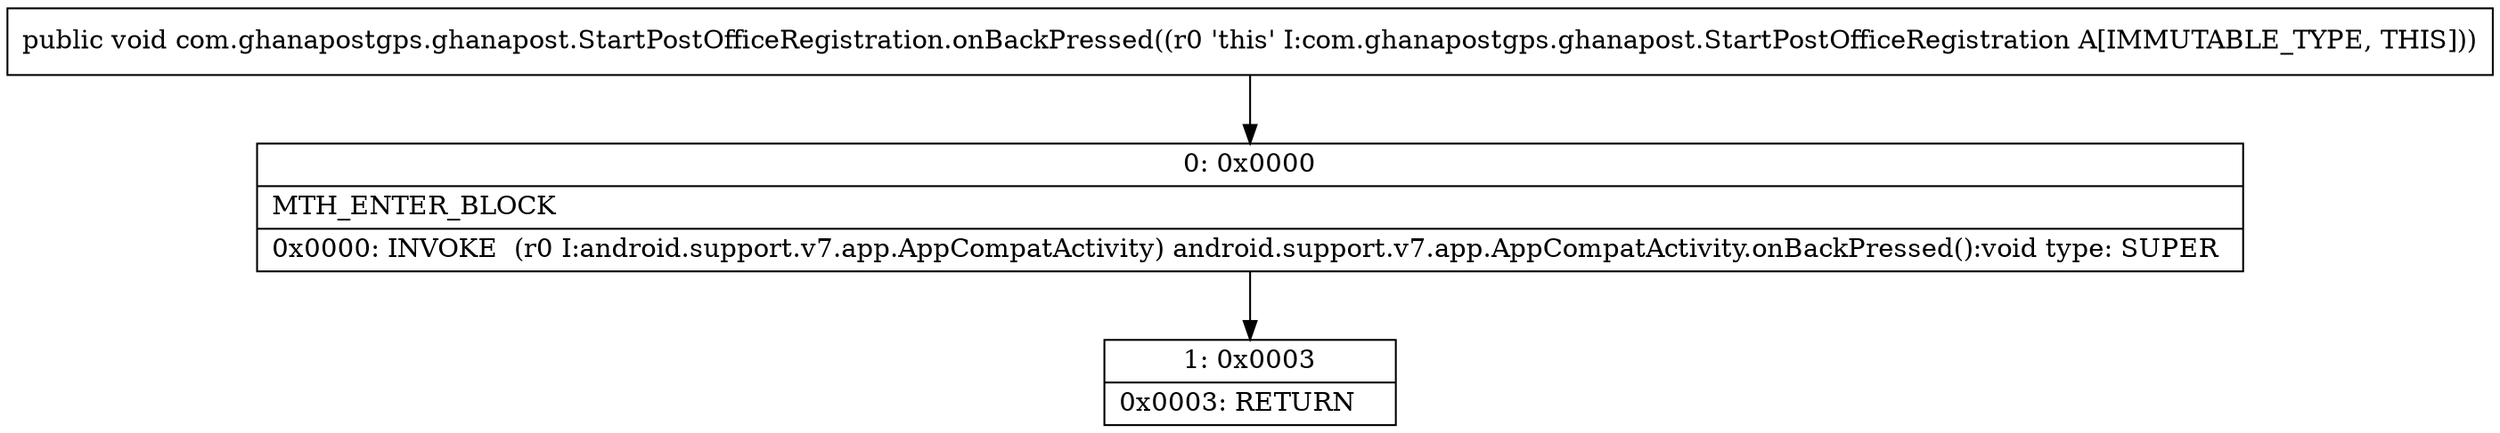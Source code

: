 digraph "CFG forcom.ghanapostgps.ghanapost.StartPostOfficeRegistration.onBackPressed()V" {
Node_0 [shape=record,label="{0\:\ 0x0000|MTH_ENTER_BLOCK\l|0x0000: INVOKE  (r0 I:android.support.v7.app.AppCompatActivity) android.support.v7.app.AppCompatActivity.onBackPressed():void type: SUPER \l}"];
Node_1 [shape=record,label="{1\:\ 0x0003|0x0003: RETURN   \l}"];
MethodNode[shape=record,label="{public void com.ghanapostgps.ghanapost.StartPostOfficeRegistration.onBackPressed((r0 'this' I:com.ghanapostgps.ghanapost.StartPostOfficeRegistration A[IMMUTABLE_TYPE, THIS])) }"];
MethodNode -> Node_0;
Node_0 -> Node_1;
}

